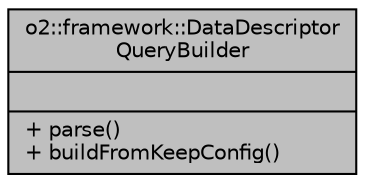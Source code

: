 digraph "o2::framework::DataDescriptorQueryBuilder"
{
 // INTERACTIVE_SVG=YES
  bgcolor="transparent";
  edge [fontname="Helvetica",fontsize="10",labelfontname="Helvetica",labelfontsize="10"];
  node [fontname="Helvetica",fontsize="10",shape=record];
  Node1 [label="{o2::framework::DataDescriptor\lQueryBuilder\n||+ parse()\l+ buildFromKeepConfig()\l}",height=0.2,width=0.4,color="black", fillcolor="grey75", style="filled" fontcolor="black"];
}
